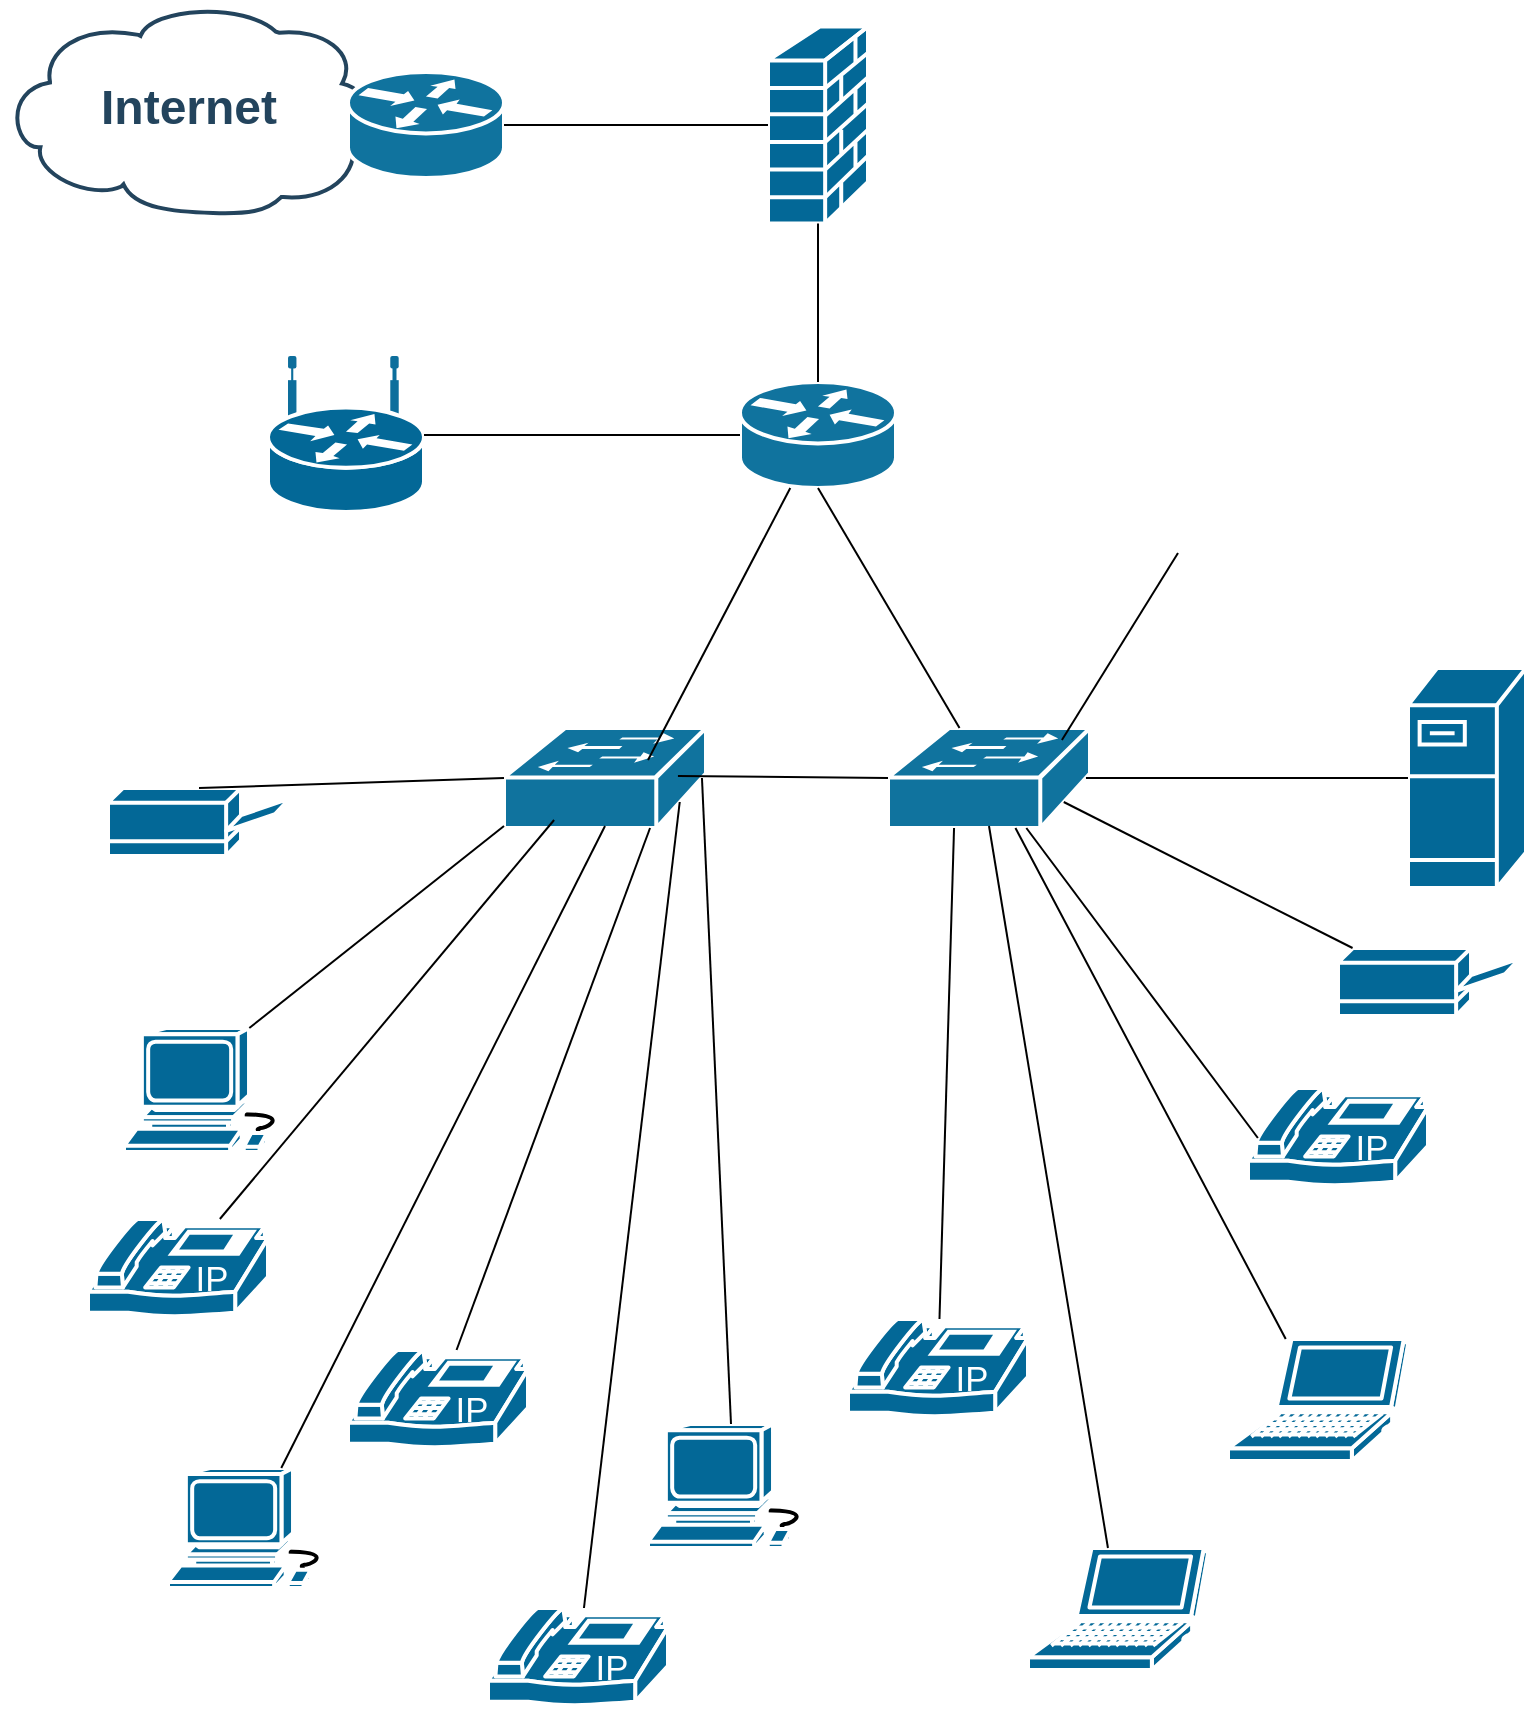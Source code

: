 <mxfile version="24.8.6">
  <diagram id="6a731a19-8d31-9384-78a2-239565b7b9f0" name="Page-1">
    <mxGraphModel dx="933" dy="936" grid="1" gridSize="10" guides="1" tooltips="1" connect="1" arrows="1" fold="1" page="1" pageScale="1" pageWidth="827" pageHeight="1169" background="none" math="0" shadow="0">
      <root>
        <mxCell id="0" />
        <mxCell id="1" parent="0" />
        <mxCell id="2109" value="Internet" style="shape=mxgraph.cisco.storage.cloud;html=1;dashed=0;strokeColor=#23445D;fillColor=#ffffff;strokeWidth=2;fontFamily=Helvetica;fontSize=24;fontColor=#23445D;align=center;fontStyle=1" parent="1" vertex="1">
          <mxGeometry x="847" y="87" width="186" height="106" as="geometry" />
        </mxCell>
        <mxCell id="2115" value="" style="shape=mxgraph.cisco.switches.workgroup_switch;html=1;dashed=0;fillColor=#10739E;strokeColor=#ffffff;strokeWidth=2;verticalLabelPosition=bottom;verticalAlign=top;fontFamily=Helvetica;fontSize=36;fontColor=#FFB366" parent="1" vertex="1">
          <mxGeometry x="1290" y="450" width="101" height="50" as="geometry" />
        </mxCell>
        <mxCell id="2138" value="" style="shape=mxgraph.cisco.routers.router;html=1;dashed=0;fillColor=#10739E;strokeColor=#ffffff;strokeWidth=2;verticalLabelPosition=bottom;verticalAlign=top;fontFamily=Helvetica;fontSize=36;fontColor=#FFB366" parent="1" vertex="1">
          <mxGeometry x="1020" y="122" width="78" height="53" as="geometry" />
        </mxCell>
        <mxCell id="aqWlvqh8Th-LgJ-SvnBo-2257" value="" style="shape=mxgraph.cisco.computers_and_peripherals.workstation;sketch=0;html=1;pointerEvents=1;dashed=0;fillColor=#036897;strokeColor=#ffffff;strokeWidth=2;verticalLabelPosition=bottom;verticalAlign=top;align=center;outlineConnect=0;" parent="1" vertex="1">
          <mxGeometry x="908" y="600" width="83" height="62" as="geometry" />
        </mxCell>
        <mxCell id="aqWlvqh8Th-LgJ-SvnBo-2258" value="" style="shape=mxgraph.cisco.computers_and_peripherals.laptop;sketch=0;html=1;pointerEvents=1;dashed=0;fillColor=#036897;strokeColor=#ffffff;strokeWidth=2;verticalLabelPosition=bottom;verticalAlign=top;align=center;outlineConnect=0;" parent="1" vertex="1">
          <mxGeometry x="1360" y="860" width="90" height="61" as="geometry" />
        </mxCell>
        <mxCell id="aqWlvqh8Th-LgJ-SvnBo-2260" value="" style="shape=mxgraph.cisco.security.firewall;sketch=0;html=1;pointerEvents=1;dashed=0;fillColor=#036897;strokeColor=#ffffff;strokeWidth=2;verticalLabelPosition=bottom;verticalAlign=top;align=center;outlineConnect=0;" parent="1" vertex="1">
          <mxGeometry x="1230" y="99.25" width="50" height="98.5" as="geometry" />
        </mxCell>
        <mxCell id="aqWlvqh8Th-LgJ-SvnBo-2263" value="" style="shape=mxgraph.cisco.servers.fileserver;sketch=0;html=1;pointerEvents=1;dashed=0;fillColor=#036897;strokeColor=#ffffff;strokeWidth=2;verticalLabelPosition=bottom;verticalAlign=top;align=center;outlineConnect=0;" parent="1" vertex="1">
          <mxGeometry x="1550" y="420" width="59" height="110" as="geometry" />
        </mxCell>
        <mxCell id="aqWlvqh8Th-LgJ-SvnBo-2264" value="" style="shape=mxgraph.cisco.routers.wireless_router;sketch=0;html=1;pointerEvents=1;dashed=0;fillColor=#036897;strokeColor=#ffffff;strokeWidth=2;verticalLabelPosition=bottom;verticalAlign=top;align=center;outlineConnect=0;" parent="1" vertex="1">
          <mxGeometry x="980" y="265" width="78" height="77" as="geometry" />
        </mxCell>
        <mxCell id="aqWlvqh8Th-LgJ-SvnBo-2266" value="" style="shape=mxgraph.cisco.computers_and_peripherals.laptop;sketch=0;html=1;pointerEvents=1;dashed=0;fillColor=#036897;strokeColor=#ffffff;strokeWidth=2;verticalLabelPosition=bottom;verticalAlign=top;align=center;outlineConnect=0;" parent="1" vertex="1">
          <mxGeometry x="1460" y="755.5" width="90" height="61" as="geometry" />
        </mxCell>
        <mxCell id="aqWlvqh8Th-LgJ-SvnBo-2267" value="" style="shape=mxgraph.cisco.computers_and_peripherals.workstation;sketch=0;html=1;pointerEvents=1;dashed=0;fillColor=#036897;strokeColor=#ffffff;strokeWidth=2;verticalLabelPosition=bottom;verticalAlign=top;align=center;outlineConnect=0;direction=east;" parent="1" vertex="1">
          <mxGeometry x="930" y="820" width="83" height="60" as="geometry" />
        </mxCell>
        <mxCell id="aqWlvqh8Th-LgJ-SvnBo-2268" value="" style="shape=mxgraph.cisco.computers_and_peripherals.printer;sketch=0;html=1;pointerEvents=1;dashed=0;fillColor=#036897;strokeColor=#ffffff;strokeWidth=2;verticalLabelPosition=bottom;verticalAlign=top;align=center;outlineConnect=0;" parent="1" vertex="1">
          <mxGeometry x="1515" y="560" width="91" height="34" as="geometry" />
        </mxCell>
        <mxCell id="aqWlvqh8Th-LgJ-SvnBo-2269" value="" style="shape=mxgraph.cisco.modems_and_phones.ip_phone;sketch=0;html=1;pointerEvents=1;dashed=0;fillColor=#036897;strokeColor=#ffffff;strokeWidth=2;verticalLabelPosition=bottom;verticalAlign=top;align=center;outlineConnect=0;" parent="1" vertex="1">
          <mxGeometry x="1020" y="761" width="90" height="50" as="geometry" />
        </mxCell>
        <mxCell id="aqWlvqh8Th-LgJ-SvnBo-2270" value="" style="shape=mxgraph.cisco.modems_and_phones.ip_phone;sketch=0;html=1;pointerEvents=1;dashed=0;fillColor=#036897;strokeColor=#ffffff;strokeWidth=2;verticalLabelPosition=bottom;verticalAlign=top;align=center;outlineConnect=0;" parent="1" vertex="1">
          <mxGeometry x="1270" y="745.5" width="90" height="50" as="geometry" />
        </mxCell>
        <mxCell id="aqWlvqh8Th-LgJ-SvnBo-2271" value="" style="shape=mxgraph.cisco.modems_and_phones.ip_phone;sketch=0;html=1;pointerEvents=1;dashed=0;fillColor=#036897;strokeColor=#ffffff;strokeWidth=2;verticalLabelPosition=bottom;verticalAlign=top;align=center;outlineConnect=0;" parent="1" vertex="1">
          <mxGeometry x="890" y="695.5" width="90" height="50" as="geometry" />
        </mxCell>
        <mxCell id="aqWlvqh8Th-LgJ-SvnBo-2272" value="" style="shape=mxgraph.cisco.modems_and_phones.ip_phone;sketch=0;html=1;pointerEvents=1;dashed=0;fillColor=#036897;strokeColor=#ffffff;strokeWidth=2;verticalLabelPosition=bottom;verticalAlign=top;align=center;outlineConnect=0;" parent="1" vertex="1">
          <mxGeometry x="1470" y="630" width="90" height="50" as="geometry" />
        </mxCell>
        <mxCell id="aqWlvqh8Th-LgJ-SvnBo-2273" value="" style="shape=mxgraph.cisco.modems_and_phones.ip_phone;sketch=0;html=1;pointerEvents=1;dashed=0;fillColor=#036897;strokeColor=#ffffff;strokeWidth=2;verticalLabelPosition=bottom;verticalAlign=top;align=center;outlineConnect=0;" parent="1" vertex="1">
          <mxGeometry x="1090" y="890" width="90" height="50" as="geometry" />
        </mxCell>
        <mxCell id="aqWlvqh8Th-LgJ-SvnBo-2274" value="" style="shape=mxgraph.cisco.computers_and_peripherals.printer;sketch=0;html=1;pointerEvents=1;dashed=0;fillColor=#036897;strokeColor=#ffffff;strokeWidth=2;verticalLabelPosition=bottom;verticalAlign=top;align=center;outlineConnect=0;" parent="1" vertex="1">
          <mxGeometry x="900" y="480" width="91" height="34" as="geometry" />
        </mxCell>
        <mxCell id="aqWlvqh8Th-LgJ-SvnBo-2275" value="" style="shape=mxgraph.cisco.computers_and_peripherals.workstation;sketch=0;html=1;pointerEvents=1;dashed=0;fillColor=#036897;strokeColor=#ffffff;strokeWidth=2;verticalLabelPosition=bottom;verticalAlign=top;align=center;outlineConnect=0;" parent="1" vertex="1">
          <mxGeometry x="1170" y="798" width="83" height="62" as="geometry" />
        </mxCell>
        <mxCell id="aqWlvqh8Th-LgJ-SvnBo-2287" value="" style="shape=mxgraph.cisco.switches.workgroup_switch;html=1;dashed=0;fillColor=#10739E;strokeColor=#ffffff;strokeWidth=2;verticalLabelPosition=bottom;verticalAlign=top;fontFamily=Helvetica;fontSize=36;fontColor=#FFB366" parent="1" vertex="1">
          <mxGeometry x="1098" y="450" width="101" height="50" as="geometry" />
        </mxCell>
        <mxCell id="aqWlvqh8Th-LgJ-SvnBo-2293" value="" style="shape=mxgraph.cisco.routers.router;html=1;dashed=0;fillColor=#10739E;strokeColor=#ffffff;strokeWidth=2;verticalLabelPosition=bottom;verticalAlign=top;fontFamily=Helvetica;fontSize=36;fontColor=#FFB366" parent="1" vertex="1">
          <mxGeometry x="1216" y="277" width="78" height="53" as="geometry" />
        </mxCell>
        <mxCell id="aqWlvqh8Th-LgJ-SvnBo-2296" value="" style="shape=image;html=1;verticalAlign=top;verticalLabelPosition=bottom;labelBackgroundColor=#ffffff;imageAspect=0;aspect=fixed;image=https://cdn2.iconfinder.com/data/icons/boxicons-regular-vol-1/24/bx-cctv-128.png" parent="1" vertex="1">
          <mxGeometry x="1435" y="310" width="70" height="70" as="geometry" />
        </mxCell>
        <mxCell id="6tm259kA43Zo3lNg7x9m-2143" value="" style="endArrow=none;html=1;rounded=0;exitX=1;exitY=0.5;exitDx=0;exitDy=0;exitPerimeter=0;entryX=0;entryY=0.5;entryDx=0;entryDy=0;entryPerimeter=0;" edge="1" parent="1" source="2138" target="aqWlvqh8Th-LgJ-SvnBo-2260">
          <mxGeometry width="50" height="50" relative="1" as="geometry">
            <mxPoint x="1210" y="470" as="sourcePoint" />
            <mxPoint x="1260" y="420" as="targetPoint" />
          </mxGeometry>
        </mxCell>
        <mxCell id="6tm259kA43Zo3lNg7x9m-2144" value="" style="endArrow=none;html=1;rounded=0;entryX=0.5;entryY=1;entryDx=0;entryDy=0;entryPerimeter=0;exitX=0.5;exitY=0;exitDx=0;exitDy=0;exitPerimeter=0;" edge="1" parent="1" source="aqWlvqh8Th-LgJ-SvnBo-2293" target="aqWlvqh8Th-LgJ-SvnBo-2260">
          <mxGeometry width="50" height="50" relative="1" as="geometry">
            <mxPoint x="1250" y="270" as="sourcePoint" />
            <mxPoint x="1260" y="420" as="targetPoint" />
          </mxGeometry>
        </mxCell>
        <mxCell id="6tm259kA43Zo3lNg7x9m-2145" value="" style="endArrow=none;html=1;rounded=0;entryX=0;entryY=0.5;entryDx=0;entryDy=0;entryPerimeter=0;" edge="1" parent="1" source="aqWlvqh8Th-LgJ-SvnBo-2264" target="aqWlvqh8Th-LgJ-SvnBo-2293">
          <mxGeometry width="50" height="50" relative="1" as="geometry">
            <mxPoint x="1210" y="470" as="sourcePoint" />
            <mxPoint x="1260" y="420" as="targetPoint" />
          </mxGeometry>
        </mxCell>
        <mxCell id="6tm259kA43Zo3lNg7x9m-2149" value="" style="endArrow=none;html=1;rounded=0;entryX=0.5;entryY=1;entryDx=0;entryDy=0;entryPerimeter=0;" edge="1" parent="1" source="2115" target="aqWlvqh8Th-LgJ-SvnBo-2293">
          <mxGeometry width="50" height="50" relative="1" as="geometry">
            <mxPoint x="1210" y="670" as="sourcePoint" />
            <mxPoint x="1260" y="620" as="targetPoint" />
          </mxGeometry>
        </mxCell>
        <mxCell id="6tm259kA43Zo3lNg7x9m-2151" value="" style="endArrow=none;html=1;rounded=0;exitX=0.713;exitY=0.32;exitDx=0;exitDy=0;exitPerimeter=0;" edge="1" parent="1" source="aqWlvqh8Th-LgJ-SvnBo-2287" target="aqWlvqh8Th-LgJ-SvnBo-2293">
          <mxGeometry width="50" height="50" relative="1" as="geometry">
            <mxPoint x="1210" y="670" as="sourcePoint" />
            <mxPoint x="1260" y="620" as="targetPoint" />
          </mxGeometry>
        </mxCell>
        <mxCell id="6tm259kA43Zo3lNg7x9m-2152" value="" style="endArrow=none;html=1;rounded=0;entryX=0;entryY=0.5;entryDx=0;entryDy=0;entryPerimeter=0;exitX=0.5;exitY=0;exitDx=0;exitDy=0;exitPerimeter=0;" edge="1" parent="1" source="aqWlvqh8Th-LgJ-SvnBo-2274" target="aqWlvqh8Th-LgJ-SvnBo-2287">
          <mxGeometry width="50" height="50" relative="1" as="geometry">
            <mxPoint x="1210" y="670" as="sourcePoint" />
            <mxPoint x="1260" y="620" as="targetPoint" />
          </mxGeometry>
        </mxCell>
        <mxCell id="6tm259kA43Zo3lNg7x9m-2153" value="" style="endArrow=none;html=1;rounded=0;entryX=0.861;entryY=0.12;entryDx=0;entryDy=0;entryPerimeter=0;exitX=0;exitY=0.75;exitDx=0;exitDy=0;" edge="1" parent="1" source="aqWlvqh8Th-LgJ-SvnBo-2296" target="2115">
          <mxGeometry width="50" height="50" relative="1" as="geometry">
            <mxPoint x="1210" y="670" as="sourcePoint" />
            <mxPoint x="1260" y="620" as="targetPoint" />
          </mxGeometry>
        </mxCell>
        <mxCell id="6tm259kA43Zo3lNg7x9m-2154" value="" style="endArrow=none;html=1;rounded=0;entryX=0;entryY=0.98;entryDx=0;entryDy=0;entryPerimeter=0;exitX=0.755;exitY=0;exitDx=0;exitDy=0;exitPerimeter=0;" edge="1" parent="1" source="aqWlvqh8Th-LgJ-SvnBo-2257" target="aqWlvqh8Th-LgJ-SvnBo-2287">
          <mxGeometry width="50" height="50" relative="1" as="geometry">
            <mxPoint x="1210" y="670" as="sourcePoint" />
            <mxPoint x="1260" y="620" as="targetPoint" />
          </mxGeometry>
        </mxCell>
        <mxCell id="6tm259kA43Zo3lNg7x9m-2155" value="" style="endArrow=none;html=1;rounded=0;entryX=0.248;entryY=0.92;entryDx=0;entryDy=0;entryPerimeter=0;" edge="1" parent="1" source="aqWlvqh8Th-LgJ-SvnBo-2271" target="aqWlvqh8Th-LgJ-SvnBo-2287">
          <mxGeometry width="50" height="50" relative="1" as="geometry">
            <mxPoint x="1210" y="670" as="sourcePoint" />
            <mxPoint x="1260" y="620" as="targetPoint" />
          </mxGeometry>
        </mxCell>
        <mxCell id="6tm259kA43Zo3lNg7x9m-2156" value="" style="endArrow=none;html=1;rounded=0;entryX=0.98;entryY=0.5;entryDx=0;entryDy=0;entryPerimeter=0;" edge="1" parent="1" source="aqWlvqh8Th-LgJ-SvnBo-2263" target="2115">
          <mxGeometry width="50" height="50" relative="1" as="geometry">
            <mxPoint x="1210" y="670" as="sourcePoint" />
            <mxPoint x="1260" y="620" as="targetPoint" />
          </mxGeometry>
        </mxCell>
        <mxCell id="6tm259kA43Zo3lNg7x9m-2158" value="" style="endArrow=none;html=1;rounded=0;entryX=0.87;entryY=0.74;entryDx=0;entryDy=0;entryPerimeter=0;exitX=0.08;exitY=0;exitDx=0;exitDy=0;exitPerimeter=0;" edge="1" parent="1" source="aqWlvqh8Th-LgJ-SvnBo-2268" target="2115">
          <mxGeometry width="50" height="50" relative="1" as="geometry">
            <mxPoint x="1210" y="670" as="sourcePoint" />
            <mxPoint x="1260" y="620" as="targetPoint" />
          </mxGeometry>
        </mxCell>
        <mxCell id="6tm259kA43Zo3lNg7x9m-2159" value="" style="endArrow=none;html=1;rounded=0;exitX=0.055;exitY=0.5;exitDx=0;exitDy=0;exitPerimeter=0;" edge="1" parent="1" source="aqWlvqh8Th-LgJ-SvnBo-2272" target="2115">
          <mxGeometry width="50" height="50" relative="1" as="geometry">
            <mxPoint x="1210" y="670" as="sourcePoint" />
            <mxPoint x="1260" y="620" as="targetPoint" />
          </mxGeometry>
        </mxCell>
        <mxCell id="6tm259kA43Zo3lNg7x9m-2160" value="" style="endArrow=none;html=1;rounded=0;" edge="1" parent="1" source="aqWlvqh8Th-LgJ-SvnBo-2266" target="2115">
          <mxGeometry width="50" height="50" relative="1" as="geometry">
            <mxPoint x="1210" y="670" as="sourcePoint" />
            <mxPoint x="1260" y="620" as="targetPoint" />
          </mxGeometry>
        </mxCell>
        <mxCell id="6tm259kA43Zo3lNg7x9m-2161" value="" style="endArrow=none;html=1;rounded=0;entryX=0.5;entryY=0.98;entryDx=0;entryDy=0;entryPerimeter=0;" edge="1" parent="1" source="aqWlvqh8Th-LgJ-SvnBo-2267" target="aqWlvqh8Th-LgJ-SvnBo-2287">
          <mxGeometry width="50" height="50" relative="1" as="geometry">
            <mxPoint x="1210" y="670" as="sourcePoint" />
            <mxPoint x="1260" y="620" as="targetPoint" />
          </mxGeometry>
        </mxCell>
        <mxCell id="6tm259kA43Zo3lNg7x9m-2164" value="" style="endArrow=none;html=1;rounded=0;entryX=0.723;entryY=1;entryDx=0;entryDy=0;entryPerimeter=0;" edge="1" parent="1" source="aqWlvqh8Th-LgJ-SvnBo-2269" target="aqWlvqh8Th-LgJ-SvnBo-2287">
          <mxGeometry width="50" height="50" relative="1" as="geometry">
            <mxPoint x="1210" y="670" as="sourcePoint" />
            <mxPoint x="1260" y="620" as="targetPoint" />
          </mxGeometry>
        </mxCell>
        <mxCell id="6tm259kA43Zo3lNg7x9m-2165" value="" style="endArrow=none;html=1;rounded=0;entryX=0.327;entryY=1;entryDx=0;entryDy=0;entryPerimeter=0;" edge="1" parent="1" source="aqWlvqh8Th-LgJ-SvnBo-2270" target="2115">
          <mxGeometry width="50" height="50" relative="1" as="geometry">
            <mxPoint x="1400" y="780" as="sourcePoint" />
            <mxPoint x="1260" y="620" as="targetPoint" />
          </mxGeometry>
        </mxCell>
        <mxCell id="6tm259kA43Zo3lNg7x9m-2166" value="" style="endArrow=none;html=1;rounded=0;entryX=0.5;entryY=0.98;entryDx=0;entryDy=0;entryPerimeter=0;" edge="1" parent="1" source="aqWlvqh8Th-LgJ-SvnBo-2258" target="2115">
          <mxGeometry width="50" height="50" relative="1" as="geometry">
            <mxPoint x="1210" y="670" as="sourcePoint" />
            <mxPoint x="1260" y="620" as="targetPoint" />
          </mxGeometry>
        </mxCell>
        <mxCell id="6tm259kA43Zo3lNg7x9m-2168" value="" style="endArrow=none;html=1;rounded=0;entryX=0.87;entryY=0.74;entryDx=0;entryDy=0;entryPerimeter=0;" edge="1" parent="1" source="aqWlvqh8Th-LgJ-SvnBo-2273" target="aqWlvqh8Th-LgJ-SvnBo-2287">
          <mxGeometry width="50" height="50" relative="1" as="geometry">
            <mxPoint x="1210" y="670" as="sourcePoint" />
            <mxPoint x="1260" y="620" as="targetPoint" />
          </mxGeometry>
        </mxCell>
        <mxCell id="6tm259kA43Zo3lNg7x9m-2170" value="" style="endArrow=none;html=1;rounded=0;entryX=0.98;entryY=0.5;entryDx=0;entryDy=0;entryPerimeter=0;exitX=0.5;exitY=0;exitDx=0;exitDy=0;exitPerimeter=0;" edge="1" parent="1" source="aqWlvqh8Th-LgJ-SvnBo-2275" target="aqWlvqh8Th-LgJ-SvnBo-2287">
          <mxGeometry width="50" height="50" relative="1" as="geometry">
            <mxPoint x="1210" y="670" as="sourcePoint" />
            <mxPoint x="1260" y="620" as="targetPoint" />
          </mxGeometry>
        </mxCell>
        <mxCell id="6tm259kA43Zo3lNg7x9m-2175" value="" style="endArrow=none;html=1;rounded=0;entryX=0;entryY=0.5;entryDx=0;entryDy=0;entryPerimeter=0;exitX=0.861;exitY=0.48;exitDx=0;exitDy=0;exitPerimeter=0;" edge="1" parent="1" source="aqWlvqh8Th-LgJ-SvnBo-2287" target="2115">
          <mxGeometry width="50" height="50" relative="1" as="geometry">
            <mxPoint x="1210" y="470" as="sourcePoint" />
            <mxPoint x="1260" y="420" as="targetPoint" />
          </mxGeometry>
        </mxCell>
      </root>
    </mxGraphModel>
  </diagram>
</mxfile>

